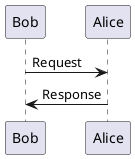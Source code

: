 @startuml
skinparam responsseMessageBelowArrow true
Bob -> Alice: Request
Alice -> Bob: Response
@enduml